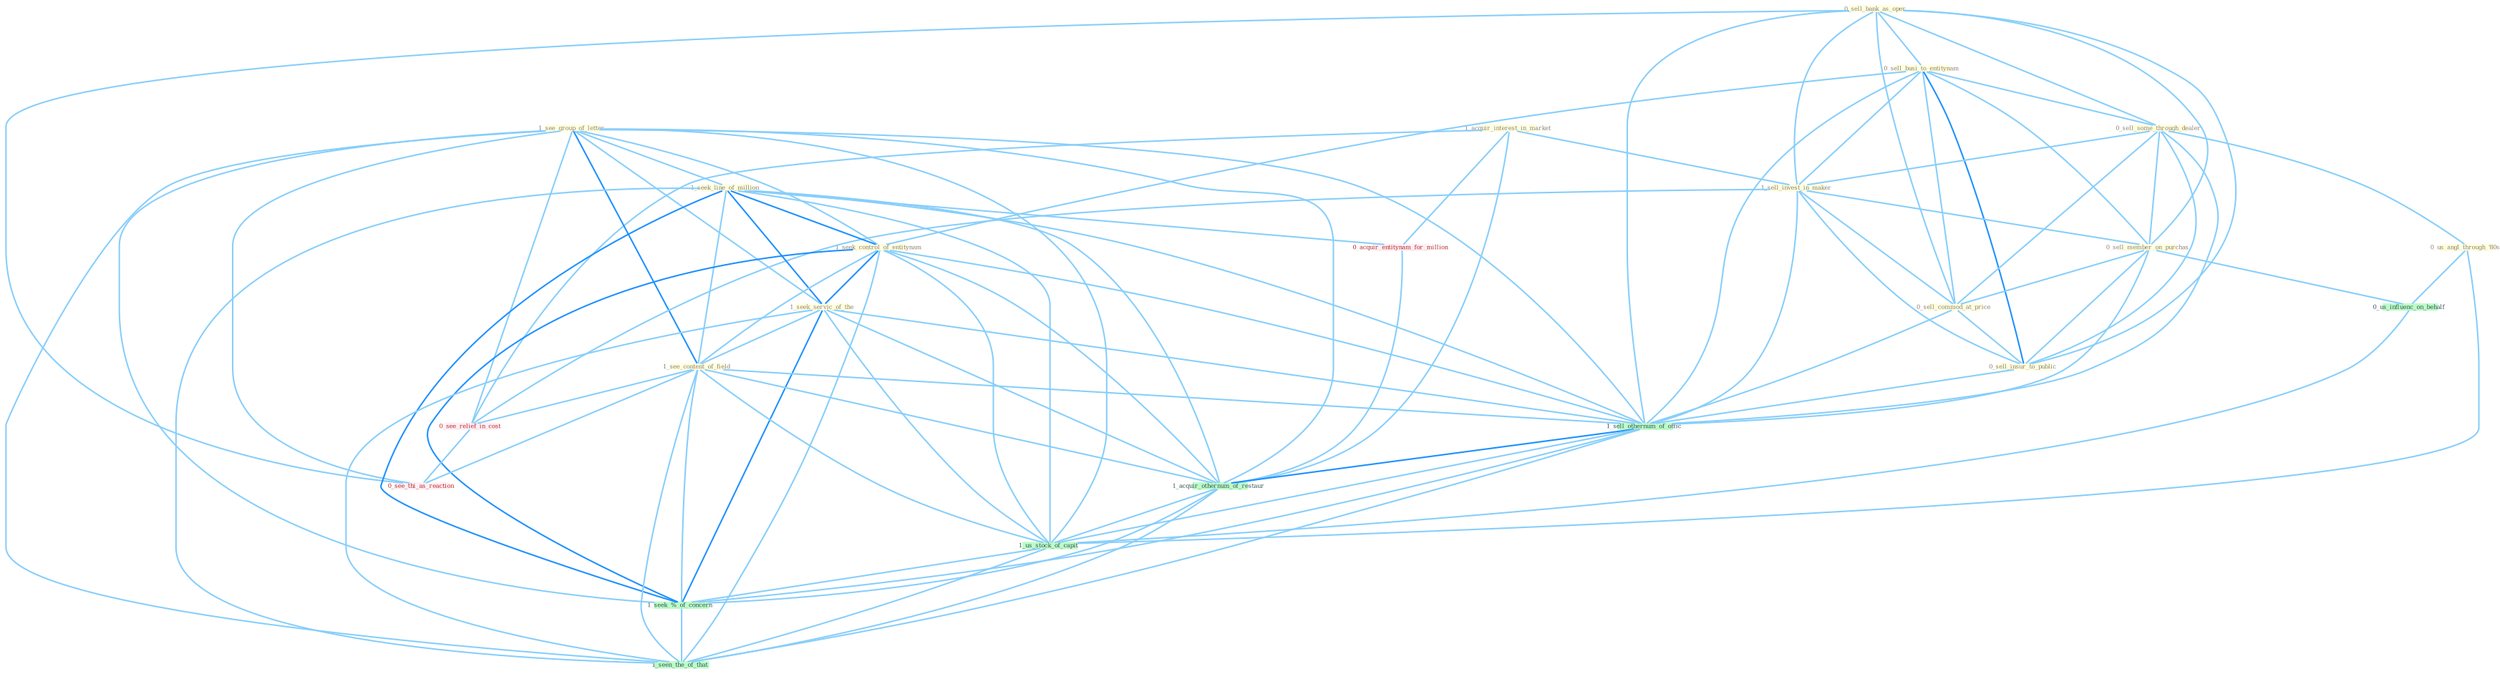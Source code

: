 Graph G{ 
    node
    [shape=polygon,style=filled,width=.5,height=.06,color="#BDFCC9",fixedsize=true,fontsize=4,
    fontcolor="#2f4f4f"];
    {node
    [color="#ffffe0", fontcolor="#8b7d6b"] "0_sell_bank_as_oper " "1_acquir_interest_in_market " "1_see_group_of_letter " "0_sell_busi_to_entitynam " "0_sell_some_through_dealer " "1_sell_invest_in_maker " "1_seek_line_of_million " "0_sell_member_on_purchas " "0_sell_commod_at_price " "1_seek_control_of_entitynam " "0_us_angl_through_'80s " "0_sell_insur_to_public " "1_seek_servic_of_the " "1_see_content_of_field "}
{node [color="#fff0f5", fontcolor="#b22222"] "0_acquir_entitynam_for_million " "0_see_relief_in_cost " "0_see_thi_as_reaction "}
edge [color="#B0E2FF"];

	"0_sell_bank_as_oper " -- "0_sell_busi_to_entitynam " [w="1", color="#87cefa" ];
	"0_sell_bank_as_oper " -- "0_sell_some_through_dealer " [w="1", color="#87cefa" ];
	"0_sell_bank_as_oper " -- "1_sell_invest_in_maker " [w="1", color="#87cefa" ];
	"0_sell_bank_as_oper " -- "0_sell_member_on_purchas " [w="1", color="#87cefa" ];
	"0_sell_bank_as_oper " -- "0_sell_commod_at_price " [w="1", color="#87cefa" ];
	"0_sell_bank_as_oper " -- "0_sell_insur_to_public " [w="1", color="#87cefa" ];
	"0_sell_bank_as_oper " -- "1_sell_othernum_of_offic " [w="1", color="#87cefa" ];
	"0_sell_bank_as_oper " -- "0_see_thi_as_reaction " [w="1", color="#87cefa" ];
	"1_acquir_interest_in_market " -- "1_sell_invest_in_maker " [w="1", color="#87cefa" ];
	"1_acquir_interest_in_market " -- "0_acquir_entitynam_for_million " [w="1", color="#87cefa" ];
	"1_acquir_interest_in_market " -- "0_see_relief_in_cost " [w="1", color="#87cefa" ];
	"1_acquir_interest_in_market " -- "1_acquir_othernum_of_restaur " [w="1", color="#87cefa" ];
	"1_see_group_of_letter " -- "1_seek_line_of_million " [w="1", color="#87cefa" ];
	"1_see_group_of_letter " -- "1_seek_control_of_entitynam " [w="1", color="#87cefa" ];
	"1_see_group_of_letter " -- "1_seek_servic_of_the " [w="1", color="#87cefa" ];
	"1_see_group_of_letter " -- "1_see_content_of_field " [w="2", color="#1e90ff" , len=0.8];
	"1_see_group_of_letter " -- "1_sell_othernum_of_offic " [w="1", color="#87cefa" ];
	"1_see_group_of_letter " -- "0_see_relief_in_cost " [w="1", color="#87cefa" ];
	"1_see_group_of_letter " -- "0_see_thi_as_reaction " [w="1", color="#87cefa" ];
	"1_see_group_of_letter " -- "1_acquir_othernum_of_restaur " [w="1", color="#87cefa" ];
	"1_see_group_of_letter " -- "1_us_stock_of_capit " [w="1", color="#87cefa" ];
	"1_see_group_of_letter " -- "1_seek_%_of_concern " [w="1", color="#87cefa" ];
	"1_see_group_of_letter " -- "1_seen_the_of_that " [w="1", color="#87cefa" ];
	"0_sell_busi_to_entitynam " -- "0_sell_some_through_dealer " [w="1", color="#87cefa" ];
	"0_sell_busi_to_entitynam " -- "1_sell_invest_in_maker " [w="1", color="#87cefa" ];
	"0_sell_busi_to_entitynam " -- "0_sell_member_on_purchas " [w="1", color="#87cefa" ];
	"0_sell_busi_to_entitynam " -- "0_sell_commod_at_price " [w="1", color="#87cefa" ];
	"0_sell_busi_to_entitynam " -- "1_seek_control_of_entitynam " [w="1", color="#87cefa" ];
	"0_sell_busi_to_entitynam " -- "0_sell_insur_to_public " [w="2", color="#1e90ff" , len=0.8];
	"0_sell_busi_to_entitynam " -- "1_sell_othernum_of_offic " [w="1", color="#87cefa" ];
	"0_sell_some_through_dealer " -- "1_sell_invest_in_maker " [w="1", color="#87cefa" ];
	"0_sell_some_through_dealer " -- "0_sell_member_on_purchas " [w="1", color="#87cefa" ];
	"0_sell_some_through_dealer " -- "0_sell_commod_at_price " [w="1", color="#87cefa" ];
	"0_sell_some_through_dealer " -- "0_us_angl_through_'80s " [w="1", color="#87cefa" ];
	"0_sell_some_through_dealer " -- "0_sell_insur_to_public " [w="1", color="#87cefa" ];
	"0_sell_some_through_dealer " -- "1_sell_othernum_of_offic " [w="1", color="#87cefa" ];
	"1_sell_invest_in_maker " -- "0_sell_member_on_purchas " [w="1", color="#87cefa" ];
	"1_sell_invest_in_maker " -- "0_sell_commod_at_price " [w="1", color="#87cefa" ];
	"1_sell_invest_in_maker " -- "0_sell_insur_to_public " [w="1", color="#87cefa" ];
	"1_sell_invest_in_maker " -- "1_sell_othernum_of_offic " [w="1", color="#87cefa" ];
	"1_sell_invest_in_maker " -- "0_see_relief_in_cost " [w="1", color="#87cefa" ];
	"1_seek_line_of_million " -- "1_seek_control_of_entitynam " [w="2", color="#1e90ff" , len=0.8];
	"1_seek_line_of_million " -- "1_seek_servic_of_the " [w="2", color="#1e90ff" , len=0.8];
	"1_seek_line_of_million " -- "1_see_content_of_field " [w="1", color="#87cefa" ];
	"1_seek_line_of_million " -- "0_acquir_entitynam_for_million " [w="1", color="#87cefa" ];
	"1_seek_line_of_million " -- "1_sell_othernum_of_offic " [w="1", color="#87cefa" ];
	"1_seek_line_of_million " -- "1_acquir_othernum_of_restaur " [w="1", color="#87cefa" ];
	"1_seek_line_of_million " -- "1_us_stock_of_capit " [w="1", color="#87cefa" ];
	"1_seek_line_of_million " -- "1_seek_%_of_concern " [w="2", color="#1e90ff" , len=0.8];
	"1_seek_line_of_million " -- "1_seen_the_of_that " [w="1", color="#87cefa" ];
	"0_sell_member_on_purchas " -- "0_sell_commod_at_price " [w="1", color="#87cefa" ];
	"0_sell_member_on_purchas " -- "0_sell_insur_to_public " [w="1", color="#87cefa" ];
	"0_sell_member_on_purchas " -- "1_sell_othernum_of_offic " [w="1", color="#87cefa" ];
	"0_sell_member_on_purchas " -- "0_us_influenc_on_behalf " [w="1", color="#87cefa" ];
	"0_sell_commod_at_price " -- "0_sell_insur_to_public " [w="1", color="#87cefa" ];
	"0_sell_commod_at_price " -- "1_sell_othernum_of_offic " [w="1", color="#87cefa" ];
	"1_seek_control_of_entitynam " -- "1_seek_servic_of_the " [w="2", color="#1e90ff" , len=0.8];
	"1_seek_control_of_entitynam " -- "1_see_content_of_field " [w="1", color="#87cefa" ];
	"1_seek_control_of_entitynam " -- "1_sell_othernum_of_offic " [w="1", color="#87cefa" ];
	"1_seek_control_of_entitynam " -- "1_acquir_othernum_of_restaur " [w="1", color="#87cefa" ];
	"1_seek_control_of_entitynam " -- "1_us_stock_of_capit " [w="1", color="#87cefa" ];
	"1_seek_control_of_entitynam " -- "1_seek_%_of_concern " [w="2", color="#1e90ff" , len=0.8];
	"1_seek_control_of_entitynam " -- "1_seen_the_of_that " [w="1", color="#87cefa" ];
	"0_us_angl_through_'80s " -- "0_us_influenc_on_behalf " [w="1", color="#87cefa" ];
	"0_us_angl_through_'80s " -- "1_us_stock_of_capit " [w="1", color="#87cefa" ];
	"0_sell_insur_to_public " -- "1_sell_othernum_of_offic " [w="1", color="#87cefa" ];
	"1_seek_servic_of_the " -- "1_see_content_of_field " [w="1", color="#87cefa" ];
	"1_seek_servic_of_the " -- "1_sell_othernum_of_offic " [w="1", color="#87cefa" ];
	"1_seek_servic_of_the " -- "1_acquir_othernum_of_restaur " [w="1", color="#87cefa" ];
	"1_seek_servic_of_the " -- "1_us_stock_of_capit " [w="1", color="#87cefa" ];
	"1_seek_servic_of_the " -- "1_seek_%_of_concern " [w="2", color="#1e90ff" , len=0.8];
	"1_seek_servic_of_the " -- "1_seen_the_of_that " [w="1", color="#87cefa" ];
	"1_see_content_of_field " -- "1_sell_othernum_of_offic " [w="1", color="#87cefa" ];
	"1_see_content_of_field " -- "0_see_relief_in_cost " [w="1", color="#87cefa" ];
	"1_see_content_of_field " -- "0_see_thi_as_reaction " [w="1", color="#87cefa" ];
	"1_see_content_of_field " -- "1_acquir_othernum_of_restaur " [w="1", color="#87cefa" ];
	"1_see_content_of_field " -- "1_us_stock_of_capit " [w="1", color="#87cefa" ];
	"1_see_content_of_field " -- "1_seek_%_of_concern " [w="1", color="#87cefa" ];
	"1_see_content_of_field " -- "1_seen_the_of_that " [w="1", color="#87cefa" ];
	"0_acquir_entitynam_for_million " -- "1_acquir_othernum_of_restaur " [w="1", color="#87cefa" ];
	"1_sell_othernum_of_offic " -- "1_acquir_othernum_of_restaur " [w="2", color="#1e90ff" , len=0.8];
	"1_sell_othernum_of_offic " -- "1_us_stock_of_capit " [w="1", color="#87cefa" ];
	"1_sell_othernum_of_offic " -- "1_seek_%_of_concern " [w="1", color="#87cefa" ];
	"1_sell_othernum_of_offic " -- "1_seen_the_of_that " [w="1", color="#87cefa" ];
	"0_us_influenc_on_behalf " -- "1_us_stock_of_capit " [w="1", color="#87cefa" ];
	"0_see_relief_in_cost " -- "0_see_thi_as_reaction " [w="1", color="#87cefa" ];
	"1_acquir_othernum_of_restaur " -- "1_us_stock_of_capit " [w="1", color="#87cefa" ];
	"1_acquir_othernum_of_restaur " -- "1_seek_%_of_concern " [w="1", color="#87cefa" ];
	"1_acquir_othernum_of_restaur " -- "1_seen_the_of_that " [w="1", color="#87cefa" ];
	"1_us_stock_of_capit " -- "1_seek_%_of_concern " [w="1", color="#87cefa" ];
	"1_us_stock_of_capit " -- "1_seen_the_of_that " [w="1", color="#87cefa" ];
	"1_seek_%_of_concern " -- "1_seen_the_of_that " [w="1", color="#87cefa" ];
}